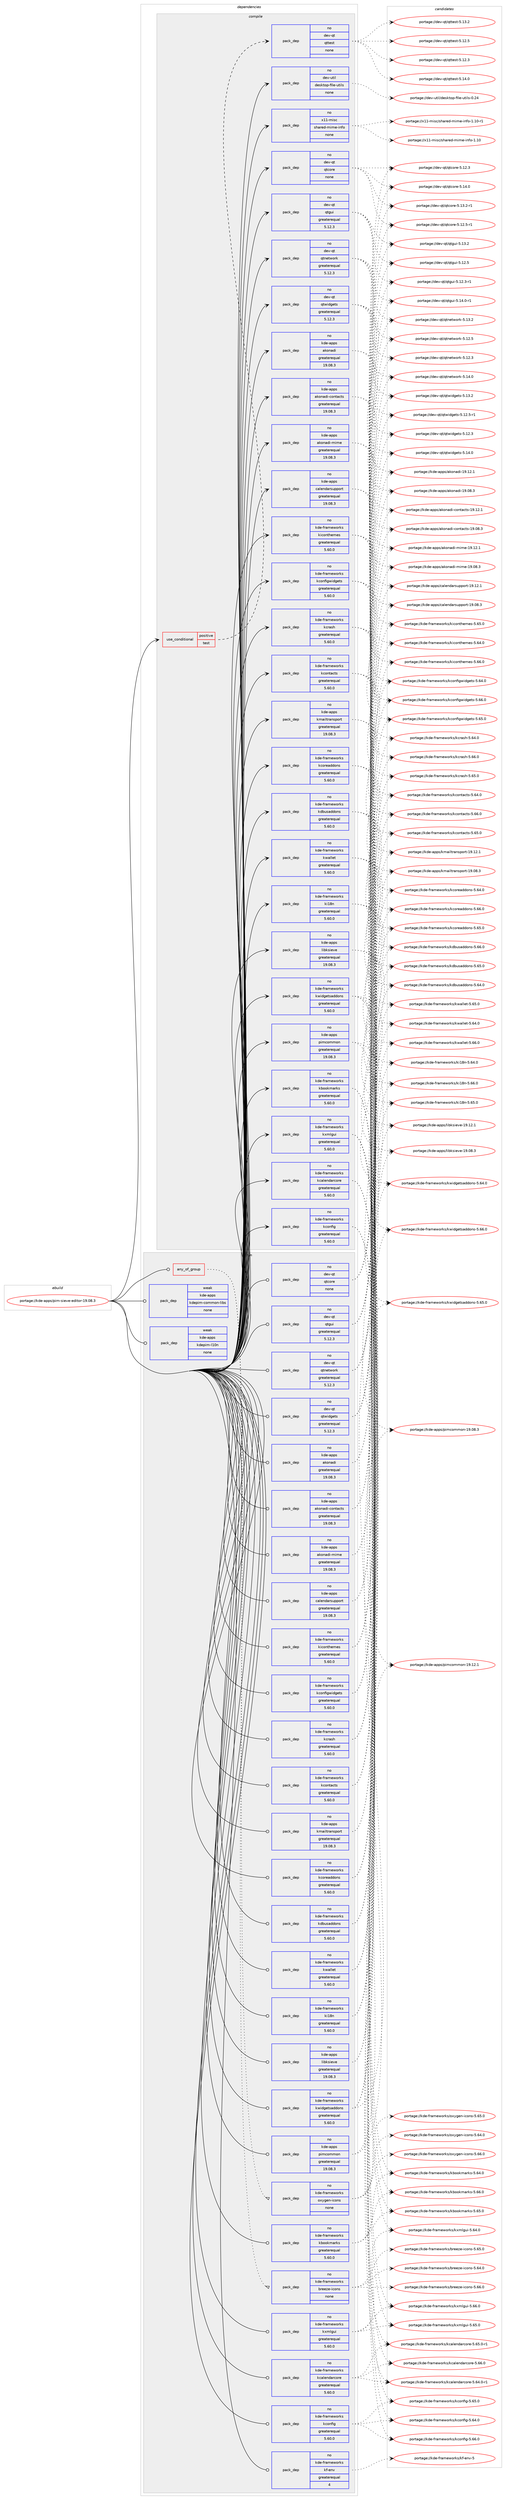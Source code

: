 digraph prolog {

# *************
# Graph options
# *************

newrank=true;
concentrate=true;
compound=true;
graph [rankdir=LR,fontname=Helvetica,fontsize=10,ranksep=1.5];#, ranksep=2.5, nodesep=0.2];
edge  [arrowhead=vee];
node  [fontname=Helvetica,fontsize=10];

# **********
# The ebuild
# **********

subgraph cluster_leftcol {
color=gray;
label=<<i>ebuild</i>>;
id [label="portage://kde-apps/pim-sieve-editor-19.08.3", color=red, width=4, href="../kde-apps/pim-sieve-editor-19.08.3.svg"];
}

# ****************
# The dependencies
# ****************

subgraph cluster_midcol {
color=gray;
label=<<i>dependencies</i>>;
subgraph cluster_compile {
fillcolor="#eeeeee";
style=filled;
label=<<i>compile</i>>;
subgraph cond56157 {
dependency252144 [label=<<TABLE BORDER="0" CELLBORDER="1" CELLSPACING="0" CELLPADDING="4"><TR><TD ROWSPAN="3" CELLPADDING="10">use_conditional</TD></TR><TR><TD>positive</TD></TR><TR><TD>test</TD></TR></TABLE>>, shape=none, color=red];
subgraph pack192144 {
dependency252145 [label=<<TABLE BORDER="0" CELLBORDER="1" CELLSPACING="0" CELLPADDING="4" WIDTH="220"><TR><TD ROWSPAN="6" CELLPADDING="30">pack_dep</TD></TR><TR><TD WIDTH="110">no</TD></TR><TR><TD>dev-qt</TD></TR><TR><TD>qttest</TD></TR><TR><TD>none</TD></TR><TR><TD></TD></TR></TABLE>>, shape=none, color=blue];
}
dependency252144:e -> dependency252145:w [weight=20,style="dashed",arrowhead="vee"];
}
id:e -> dependency252144:w [weight=20,style="solid",arrowhead="vee"];
subgraph pack192145 {
dependency252146 [label=<<TABLE BORDER="0" CELLBORDER="1" CELLSPACING="0" CELLPADDING="4" WIDTH="220"><TR><TD ROWSPAN="6" CELLPADDING="30">pack_dep</TD></TR><TR><TD WIDTH="110">no</TD></TR><TR><TD>dev-qt</TD></TR><TR><TD>qtcore</TD></TR><TR><TD>none</TD></TR><TR><TD></TD></TR></TABLE>>, shape=none, color=blue];
}
id:e -> dependency252146:w [weight=20,style="solid",arrowhead="vee"];
subgraph pack192146 {
dependency252147 [label=<<TABLE BORDER="0" CELLBORDER="1" CELLSPACING="0" CELLPADDING="4" WIDTH="220"><TR><TD ROWSPAN="6" CELLPADDING="30">pack_dep</TD></TR><TR><TD WIDTH="110">no</TD></TR><TR><TD>dev-qt</TD></TR><TR><TD>qtgui</TD></TR><TR><TD>greaterequal</TD></TR><TR><TD>5.12.3</TD></TR></TABLE>>, shape=none, color=blue];
}
id:e -> dependency252147:w [weight=20,style="solid",arrowhead="vee"];
subgraph pack192147 {
dependency252148 [label=<<TABLE BORDER="0" CELLBORDER="1" CELLSPACING="0" CELLPADDING="4" WIDTH="220"><TR><TD ROWSPAN="6" CELLPADDING="30">pack_dep</TD></TR><TR><TD WIDTH="110">no</TD></TR><TR><TD>dev-qt</TD></TR><TR><TD>qtnetwork</TD></TR><TR><TD>greaterequal</TD></TR><TR><TD>5.12.3</TD></TR></TABLE>>, shape=none, color=blue];
}
id:e -> dependency252148:w [weight=20,style="solid",arrowhead="vee"];
subgraph pack192148 {
dependency252149 [label=<<TABLE BORDER="0" CELLBORDER="1" CELLSPACING="0" CELLPADDING="4" WIDTH="220"><TR><TD ROWSPAN="6" CELLPADDING="30">pack_dep</TD></TR><TR><TD WIDTH="110">no</TD></TR><TR><TD>dev-qt</TD></TR><TR><TD>qtwidgets</TD></TR><TR><TD>greaterequal</TD></TR><TR><TD>5.12.3</TD></TR></TABLE>>, shape=none, color=blue];
}
id:e -> dependency252149:w [weight=20,style="solid",arrowhead="vee"];
subgraph pack192149 {
dependency252150 [label=<<TABLE BORDER="0" CELLBORDER="1" CELLSPACING="0" CELLPADDING="4" WIDTH="220"><TR><TD ROWSPAN="6" CELLPADDING="30">pack_dep</TD></TR><TR><TD WIDTH="110">no</TD></TR><TR><TD>dev-util</TD></TR><TR><TD>desktop-file-utils</TD></TR><TR><TD>none</TD></TR><TR><TD></TD></TR></TABLE>>, shape=none, color=blue];
}
id:e -> dependency252150:w [weight=20,style="solid",arrowhead="vee"];
subgraph pack192150 {
dependency252151 [label=<<TABLE BORDER="0" CELLBORDER="1" CELLSPACING="0" CELLPADDING="4" WIDTH="220"><TR><TD ROWSPAN="6" CELLPADDING="30">pack_dep</TD></TR><TR><TD WIDTH="110">no</TD></TR><TR><TD>kde-apps</TD></TR><TR><TD>akonadi</TD></TR><TR><TD>greaterequal</TD></TR><TR><TD>19.08.3</TD></TR></TABLE>>, shape=none, color=blue];
}
id:e -> dependency252151:w [weight=20,style="solid",arrowhead="vee"];
subgraph pack192151 {
dependency252152 [label=<<TABLE BORDER="0" CELLBORDER="1" CELLSPACING="0" CELLPADDING="4" WIDTH="220"><TR><TD ROWSPAN="6" CELLPADDING="30">pack_dep</TD></TR><TR><TD WIDTH="110">no</TD></TR><TR><TD>kde-apps</TD></TR><TR><TD>akonadi-contacts</TD></TR><TR><TD>greaterequal</TD></TR><TR><TD>19.08.3</TD></TR></TABLE>>, shape=none, color=blue];
}
id:e -> dependency252152:w [weight=20,style="solid",arrowhead="vee"];
subgraph pack192152 {
dependency252153 [label=<<TABLE BORDER="0" CELLBORDER="1" CELLSPACING="0" CELLPADDING="4" WIDTH="220"><TR><TD ROWSPAN="6" CELLPADDING="30">pack_dep</TD></TR><TR><TD WIDTH="110">no</TD></TR><TR><TD>kde-apps</TD></TR><TR><TD>akonadi-mime</TD></TR><TR><TD>greaterequal</TD></TR><TR><TD>19.08.3</TD></TR></TABLE>>, shape=none, color=blue];
}
id:e -> dependency252153:w [weight=20,style="solid",arrowhead="vee"];
subgraph pack192153 {
dependency252154 [label=<<TABLE BORDER="0" CELLBORDER="1" CELLSPACING="0" CELLPADDING="4" WIDTH="220"><TR><TD ROWSPAN="6" CELLPADDING="30">pack_dep</TD></TR><TR><TD WIDTH="110">no</TD></TR><TR><TD>kde-apps</TD></TR><TR><TD>calendarsupport</TD></TR><TR><TD>greaterequal</TD></TR><TR><TD>19.08.3</TD></TR></TABLE>>, shape=none, color=blue];
}
id:e -> dependency252154:w [weight=20,style="solid",arrowhead="vee"];
subgraph pack192154 {
dependency252155 [label=<<TABLE BORDER="0" CELLBORDER="1" CELLSPACING="0" CELLPADDING="4" WIDTH="220"><TR><TD ROWSPAN="6" CELLPADDING="30">pack_dep</TD></TR><TR><TD WIDTH="110">no</TD></TR><TR><TD>kde-apps</TD></TR><TR><TD>kmailtransport</TD></TR><TR><TD>greaterequal</TD></TR><TR><TD>19.08.3</TD></TR></TABLE>>, shape=none, color=blue];
}
id:e -> dependency252155:w [weight=20,style="solid",arrowhead="vee"];
subgraph pack192155 {
dependency252156 [label=<<TABLE BORDER="0" CELLBORDER="1" CELLSPACING="0" CELLPADDING="4" WIDTH="220"><TR><TD ROWSPAN="6" CELLPADDING="30">pack_dep</TD></TR><TR><TD WIDTH="110">no</TD></TR><TR><TD>kde-apps</TD></TR><TR><TD>libksieve</TD></TR><TR><TD>greaterequal</TD></TR><TR><TD>19.08.3</TD></TR></TABLE>>, shape=none, color=blue];
}
id:e -> dependency252156:w [weight=20,style="solid",arrowhead="vee"];
subgraph pack192156 {
dependency252157 [label=<<TABLE BORDER="0" CELLBORDER="1" CELLSPACING="0" CELLPADDING="4" WIDTH="220"><TR><TD ROWSPAN="6" CELLPADDING="30">pack_dep</TD></TR><TR><TD WIDTH="110">no</TD></TR><TR><TD>kde-apps</TD></TR><TR><TD>pimcommon</TD></TR><TR><TD>greaterequal</TD></TR><TR><TD>19.08.3</TD></TR></TABLE>>, shape=none, color=blue];
}
id:e -> dependency252157:w [weight=20,style="solid",arrowhead="vee"];
subgraph pack192157 {
dependency252158 [label=<<TABLE BORDER="0" CELLBORDER="1" CELLSPACING="0" CELLPADDING="4" WIDTH="220"><TR><TD ROWSPAN="6" CELLPADDING="30">pack_dep</TD></TR><TR><TD WIDTH="110">no</TD></TR><TR><TD>kde-frameworks</TD></TR><TR><TD>kbookmarks</TD></TR><TR><TD>greaterequal</TD></TR><TR><TD>5.60.0</TD></TR></TABLE>>, shape=none, color=blue];
}
id:e -> dependency252158:w [weight=20,style="solid",arrowhead="vee"];
subgraph pack192158 {
dependency252159 [label=<<TABLE BORDER="0" CELLBORDER="1" CELLSPACING="0" CELLPADDING="4" WIDTH="220"><TR><TD ROWSPAN="6" CELLPADDING="30">pack_dep</TD></TR><TR><TD WIDTH="110">no</TD></TR><TR><TD>kde-frameworks</TD></TR><TR><TD>kcalendarcore</TD></TR><TR><TD>greaterequal</TD></TR><TR><TD>5.60.0</TD></TR></TABLE>>, shape=none, color=blue];
}
id:e -> dependency252159:w [weight=20,style="solid",arrowhead="vee"];
subgraph pack192159 {
dependency252160 [label=<<TABLE BORDER="0" CELLBORDER="1" CELLSPACING="0" CELLPADDING="4" WIDTH="220"><TR><TD ROWSPAN="6" CELLPADDING="30">pack_dep</TD></TR><TR><TD WIDTH="110">no</TD></TR><TR><TD>kde-frameworks</TD></TR><TR><TD>kconfig</TD></TR><TR><TD>greaterequal</TD></TR><TR><TD>5.60.0</TD></TR></TABLE>>, shape=none, color=blue];
}
id:e -> dependency252160:w [weight=20,style="solid",arrowhead="vee"];
subgraph pack192160 {
dependency252161 [label=<<TABLE BORDER="0" CELLBORDER="1" CELLSPACING="0" CELLPADDING="4" WIDTH="220"><TR><TD ROWSPAN="6" CELLPADDING="30">pack_dep</TD></TR><TR><TD WIDTH="110">no</TD></TR><TR><TD>kde-frameworks</TD></TR><TR><TD>kconfigwidgets</TD></TR><TR><TD>greaterequal</TD></TR><TR><TD>5.60.0</TD></TR></TABLE>>, shape=none, color=blue];
}
id:e -> dependency252161:w [weight=20,style="solid",arrowhead="vee"];
subgraph pack192161 {
dependency252162 [label=<<TABLE BORDER="0" CELLBORDER="1" CELLSPACING="0" CELLPADDING="4" WIDTH="220"><TR><TD ROWSPAN="6" CELLPADDING="30">pack_dep</TD></TR><TR><TD WIDTH="110">no</TD></TR><TR><TD>kde-frameworks</TD></TR><TR><TD>kcontacts</TD></TR><TR><TD>greaterequal</TD></TR><TR><TD>5.60.0</TD></TR></TABLE>>, shape=none, color=blue];
}
id:e -> dependency252162:w [weight=20,style="solid",arrowhead="vee"];
subgraph pack192162 {
dependency252163 [label=<<TABLE BORDER="0" CELLBORDER="1" CELLSPACING="0" CELLPADDING="4" WIDTH="220"><TR><TD ROWSPAN="6" CELLPADDING="30">pack_dep</TD></TR><TR><TD WIDTH="110">no</TD></TR><TR><TD>kde-frameworks</TD></TR><TR><TD>kcoreaddons</TD></TR><TR><TD>greaterequal</TD></TR><TR><TD>5.60.0</TD></TR></TABLE>>, shape=none, color=blue];
}
id:e -> dependency252163:w [weight=20,style="solid",arrowhead="vee"];
subgraph pack192163 {
dependency252164 [label=<<TABLE BORDER="0" CELLBORDER="1" CELLSPACING="0" CELLPADDING="4" WIDTH="220"><TR><TD ROWSPAN="6" CELLPADDING="30">pack_dep</TD></TR><TR><TD WIDTH="110">no</TD></TR><TR><TD>kde-frameworks</TD></TR><TR><TD>kcrash</TD></TR><TR><TD>greaterequal</TD></TR><TR><TD>5.60.0</TD></TR></TABLE>>, shape=none, color=blue];
}
id:e -> dependency252164:w [weight=20,style="solid",arrowhead="vee"];
subgraph pack192164 {
dependency252165 [label=<<TABLE BORDER="0" CELLBORDER="1" CELLSPACING="0" CELLPADDING="4" WIDTH="220"><TR><TD ROWSPAN="6" CELLPADDING="30">pack_dep</TD></TR><TR><TD WIDTH="110">no</TD></TR><TR><TD>kde-frameworks</TD></TR><TR><TD>kdbusaddons</TD></TR><TR><TD>greaterequal</TD></TR><TR><TD>5.60.0</TD></TR></TABLE>>, shape=none, color=blue];
}
id:e -> dependency252165:w [weight=20,style="solid",arrowhead="vee"];
subgraph pack192165 {
dependency252166 [label=<<TABLE BORDER="0" CELLBORDER="1" CELLSPACING="0" CELLPADDING="4" WIDTH="220"><TR><TD ROWSPAN="6" CELLPADDING="30">pack_dep</TD></TR><TR><TD WIDTH="110">no</TD></TR><TR><TD>kde-frameworks</TD></TR><TR><TD>ki18n</TD></TR><TR><TD>greaterequal</TD></TR><TR><TD>5.60.0</TD></TR></TABLE>>, shape=none, color=blue];
}
id:e -> dependency252166:w [weight=20,style="solid",arrowhead="vee"];
subgraph pack192166 {
dependency252167 [label=<<TABLE BORDER="0" CELLBORDER="1" CELLSPACING="0" CELLPADDING="4" WIDTH="220"><TR><TD ROWSPAN="6" CELLPADDING="30">pack_dep</TD></TR><TR><TD WIDTH="110">no</TD></TR><TR><TD>kde-frameworks</TD></TR><TR><TD>kiconthemes</TD></TR><TR><TD>greaterequal</TD></TR><TR><TD>5.60.0</TD></TR></TABLE>>, shape=none, color=blue];
}
id:e -> dependency252167:w [weight=20,style="solid",arrowhead="vee"];
subgraph pack192167 {
dependency252168 [label=<<TABLE BORDER="0" CELLBORDER="1" CELLSPACING="0" CELLPADDING="4" WIDTH="220"><TR><TD ROWSPAN="6" CELLPADDING="30">pack_dep</TD></TR><TR><TD WIDTH="110">no</TD></TR><TR><TD>kde-frameworks</TD></TR><TR><TD>kwallet</TD></TR><TR><TD>greaterequal</TD></TR><TR><TD>5.60.0</TD></TR></TABLE>>, shape=none, color=blue];
}
id:e -> dependency252168:w [weight=20,style="solid",arrowhead="vee"];
subgraph pack192168 {
dependency252169 [label=<<TABLE BORDER="0" CELLBORDER="1" CELLSPACING="0" CELLPADDING="4" WIDTH="220"><TR><TD ROWSPAN="6" CELLPADDING="30">pack_dep</TD></TR><TR><TD WIDTH="110">no</TD></TR><TR><TD>kde-frameworks</TD></TR><TR><TD>kwidgetsaddons</TD></TR><TR><TD>greaterequal</TD></TR><TR><TD>5.60.0</TD></TR></TABLE>>, shape=none, color=blue];
}
id:e -> dependency252169:w [weight=20,style="solid",arrowhead="vee"];
subgraph pack192169 {
dependency252170 [label=<<TABLE BORDER="0" CELLBORDER="1" CELLSPACING="0" CELLPADDING="4" WIDTH="220"><TR><TD ROWSPAN="6" CELLPADDING="30">pack_dep</TD></TR><TR><TD WIDTH="110">no</TD></TR><TR><TD>kde-frameworks</TD></TR><TR><TD>kxmlgui</TD></TR><TR><TD>greaterequal</TD></TR><TR><TD>5.60.0</TD></TR></TABLE>>, shape=none, color=blue];
}
id:e -> dependency252170:w [weight=20,style="solid",arrowhead="vee"];
subgraph pack192170 {
dependency252171 [label=<<TABLE BORDER="0" CELLBORDER="1" CELLSPACING="0" CELLPADDING="4" WIDTH="220"><TR><TD ROWSPAN="6" CELLPADDING="30">pack_dep</TD></TR><TR><TD WIDTH="110">no</TD></TR><TR><TD>x11-misc</TD></TR><TR><TD>shared-mime-info</TD></TR><TR><TD>none</TD></TR><TR><TD></TD></TR></TABLE>>, shape=none, color=blue];
}
id:e -> dependency252171:w [weight=20,style="solid",arrowhead="vee"];
}
subgraph cluster_compileandrun {
fillcolor="#eeeeee";
style=filled;
label=<<i>compile and run</i>>;
}
subgraph cluster_run {
fillcolor="#eeeeee";
style=filled;
label=<<i>run</i>>;
subgraph any3658 {
dependency252172 [label=<<TABLE BORDER="0" CELLBORDER="1" CELLSPACING="0" CELLPADDING="4"><TR><TD CELLPADDING="10">any_of_group</TD></TR></TABLE>>, shape=none, color=red];subgraph pack192171 {
dependency252173 [label=<<TABLE BORDER="0" CELLBORDER="1" CELLSPACING="0" CELLPADDING="4" WIDTH="220"><TR><TD ROWSPAN="6" CELLPADDING="30">pack_dep</TD></TR><TR><TD WIDTH="110">no</TD></TR><TR><TD>kde-frameworks</TD></TR><TR><TD>breeze-icons</TD></TR><TR><TD>none</TD></TR><TR><TD></TD></TR></TABLE>>, shape=none, color=blue];
}
dependency252172:e -> dependency252173:w [weight=20,style="dotted",arrowhead="oinv"];
subgraph pack192172 {
dependency252174 [label=<<TABLE BORDER="0" CELLBORDER="1" CELLSPACING="0" CELLPADDING="4" WIDTH="220"><TR><TD ROWSPAN="6" CELLPADDING="30">pack_dep</TD></TR><TR><TD WIDTH="110">no</TD></TR><TR><TD>kde-frameworks</TD></TR><TR><TD>oxygen-icons</TD></TR><TR><TD>none</TD></TR><TR><TD></TD></TR></TABLE>>, shape=none, color=blue];
}
dependency252172:e -> dependency252174:w [weight=20,style="dotted",arrowhead="oinv"];
}
id:e -> dependency252172:w [weight=20,style="solid",arrowhead="odot"];
subgraph pack192173 {
dependency252175 [label=<<TABLE BORDER="0" CELLBORDER="1" CELLSPACING="0" CELLPADDING="4" WIDTH="220"><TR><TD ROWSPAN="6" CELLPADDING="30">pack_dep</TD></TR><TR><TD WIDTH="110">no</TD></TR><TR><TD>dev-qt</TD></TR><TR><TD>qtcore</TD></TR><TR><TD>none</TD></TR><TR><TD></TD></TR></TABLE>>, shape=none, color=blue];
}
id:e -> dependency252175:w [weight=20,style="solid",arrowhead="odot"];
subgraph pack192174 {
dependency252176 [label=<<TABLE BORDER="0" CELLBORDER="1" CELLSPACING="0" CELLPADDING="4" WIDTH="220"><TR><TD ROWSPAN="6" CELLPADDING="30">pack_dep</TD></TR><TR><TD WIDTH="110">no</TD></TR><TR><TD>dev-qt</TD></TR><TR><TD>qtgui</TD></TR><TR><TD>greaterequal</TD></TR><TR><TD>5.12.3</TD></TR></TABLE>>, shape=none, color=blue];
}
id:e -> dependency252176:w [weight=20,style="solid",arrowhead="odot"];
subgraph pack192175 {
dependency252177 [label=<<TABLE BORDER="0" CELLBORDER="1" CELLSPACING="0" CELLPADDING="4" WIDTH="220"><TR><TD ROWSPAN="6" CELLPADDING="30">pack_dep</TD></TR><TR><TD WIDTH="110">no</TD></TR><TR><TD>dev-qt</TD></TR><TR><TD>qtnetwork</TD></TR><TR><TD>greaterequal</TD></TR><TR><TD>5.12.3</TD></TR></TABLE>>, shape=none, color=blue];
}
id:e -> dependency252177:w [weight=20,style="solid",arrowhead="odot"];
subgraph pack192176 {
dependency252178 [label=<<TABLE BORDER="0" CELLBORDER="1" CELLSPACING="0" CELLPADDING="4" WIDTH="220"><TR><TD ROWSPAN="6" CELLPADDING="30">pack_dep</TD></TR><TR><TD WIDTH="110">no</TD></TR><TR><TD>dev-qt</TD></TR><TR><TD>qtwidgets</TD></TR><TR><TD>greaterequal</TD></TR><TR><TD>5.12.3</TD></TR></TABLE>>, shape=none, color=blue];
}
id:e -> dependency252178:w [weight=20,style="solid",arrowhead="odot"];
subgraph pack192177 {
dependency252179 [label=<<TABLE BORDER="0" CELLBORDER="1" CELLSPACING="0" CELLPADDING="4" WIDTH="220"><TR><TD ROWSPAN="6" CELLPADDING="30">pack_dep</TD></TR><TR><TD WIDTH="110">no</TD></TR><TR><TD>kde-apps</TD></TR><TR><TD>akonadi</TD></TR><TR><TD>greaterequal</TD></TR><TR><TD>19.08.3</TD></TR></TABLE>>, shape=none, color=blue];
}
id:e -> dependency252179:w [weight=20,style="solid",arrowhead="odot"];
subgraph pack192178 {
dependency252180 [label=<<TABLE BORDER="0" CELLBORDER="1" CELLSPACING="0" CELLPADDING="4" WIDTH="220"><TR><TD ROWSPAN="6" CELLPADDING="30">pack_dep</TD></TR><TR><TD WIDTH="110">no</TD></TR><TR><TD>kde-apps</TD></TR><TR><TD>akonadi-contacts</TD></TR><TR><TD>greaterequal</TD></TR><TR><TD>19.08.3</TD></TR></TABLE>>, shape=none, color=blue];
}
id:e -> dependency252180:w [weight=20,style="solid",arrowhead="odot"];
subgraph pack192179 {
dependency252181 [label=<<TABLE BORDER="0" CELLBORDER="1" CELLSPACING="0" CELLPADDING="4" WIDTH="220"><TR><TD ROWSPAN="6" CELLPADDING="30">pack_dep</TD></TR><TR><TD WIDTH="110">no</TD></TR><TR><TD>kde-apps</TD></TR><TR><TD>akonadi-mime</TD></TR><TR><TD>greaterequal</TD></TR><TR><TD>19.08.3</TD></TR></TABLE>>, shape=none, color=blue];
}
id:e -> dependency252181:w [weight=20,style="solid",arrowhead="odot"];
subgraph pack192180 {
dependency252182 [label=<<TABLE BORDER="0" CELLBORDER="1" CELLSPACING="0" CELLPADDING="4" WIDTH="220"><TR><TD ROWSPAN="6" CELLPADDING="30">pack_dep</TD></TR><TR><TD WIDTH="110">no</TD></TR><TR><TD>kde-apps</TD></TR><TR><TD>calendarsupport</TD></TR><TR><TD>greaterequal</TD></TR><TR><TD>19.08.3</TD></TR></TABLE>>, shape=none, color=blue];
}
id:e -> dependency252182:w [weight=20,style="solid",arrowhead="odot"];
subgraph pack192181 {
dependency252183 [label=<<TABLE BORDER="0" CELLBORDER="1" CELLSPACING="0" CELLPADDING="4" WIDTH="220"><TR><TD ROWSPAN="6" CELLPADDING="30">pack_dep</TD></TR><TR><TD WIDTH="110">no</TD></TR><TR><TD>kde-apps</TD></TR><TR><TD>kmailtransport</TD></TR><TR><TD>greaterequal</TD></TR><TR><TD>19.08.3</TD></TR></TABLE>>, shape=none, color=blue];
}
id:e -> dependency252183:w [weight=20,style="solid",arrowhead="odot"];
subgraph pack192182 {
dependency252184 [label=<<TABLE BORDER="0" CELLBORDER="1" CELLSPACING="0" CELLPADDING="4" WIDTH="220"><TR><TD ROWSPAN="6" CELLPADDING="30">pack_dep</TD></TR><TR><TD WIDTH="110">no</TD></TR><TR><TD>kde-apps</TD></TR><TR><TD>libksieve</TD></TR><TR><TD>greaterequal</TD></TR><TR><TD>19.08.3</TD></TR></TABLE>>, shape=none, color=blue];
}
id:e -> dependency252184:w [weight=20,style="solid",arrowhead="odot"];
subgraph pack192183 {
dependency252185 [label=<<TABLE BORDER="0" CELLBORDER="1" CELLSPACING="0" CELLPADDING="4" WIDTH="220"><TR><TD ROWSPAN="6" CELLPADDING="30">pack_dep</TD></TR><TR><TD WIDTH="110">no</TD></TR><TR><TD>kde-apps</TD></TR><TR><TD>pimcommon</TD></TR><TR><TD>greaterequal</TD></TR><TR><TD>19.08.3</TD></TR></TABLE>>, shape=none, color=blue];
}
id:e -> dependency252185:w [weight=20,style="solid",arrowhead="odot"];
subgraph pack192184 {
dependency252186 [label=<<TABLE BORDER="0" CELLBORDER="1" CELLSPACING="0" CELLPADDING="4" WIDTH="220"><TR><TD ROWSPAN="6" CELLPADDING="30">pack_dep</TD></TR><TR><TD WIDTH="110">no</TD></TR><TR><TD>kde-frameworks</TD></TR><TR><TD>kbookmarks</TD></TR><TR><TD>greaterequal</TD></TR><TR><TD>5.60.0</TD></TR></TABLE>>, shape=none, color=blue];
}
id:e -> dependency252186:w [weight=20,style="solid",arrowhead="odot"];
subgraph pack192185 {
dependency252187 [label=<<TABLE BORDER="0" CELLBORDER="1" CELLSPACING="0" CELLPADDING="4" WIDTH="220"><TR><TD ROWSPAN="6" CELLPADDING="30">pack_dep</TD></TR><TR><TD WIDTH="110">no</TD></TR><TR><TD>kde-frameworks</TD></TR><TR><TD>kcalendarcore</TD></TR><TR><TD>greaterequal</TD></TR><TR><TD>5.60.0</TD></TR></TABLE>>, shape=none, color=blue];
}
id:e -> dependency252187:w [weight=20,style="solid",arrowhead="odot"];
subgraph pack192186 {
dependency252188 [label=<<TABLE BORDER="0" CELLBORDER="1" CELLSPACING="0" CELLPADDING="4" WIDTH="220"><TR><TD ROWSPAN="6" CELLPADDING="30">pack_dep</TD></TR><TR><TD WIDTH="110">no</TD></TR><TR><TD>kde-frameworks</TD></TR><TR><TD>kconfig</TD></TR><TR><TD>greaterequal</TD></TR><TR><TD>5.60.0</TD></TR></TABLE>>, shape=none, color=blue];
}
id:e -> dependency252188:w [weight=20,style="solid",arrowhead="odot"];
subgraph pack192187 {
dependency252189 [label=<<TABLE BORDER="0" CELLBORDER="1" CELLSPACING="0" CELLPADDING="4" WIDTH="220"><TR><TD ROWSPAN="6" CELLPADDING="30">pack_dep</TD></TR><TR><TD WIDTH="110">no</TD></TR><TR><TD>kde-frameworks</TD></TR><TR><TD>kconfigwidgets</TD></TR><TR><TD>greaterequal</TD></TR><TR><TD>5.60.0</TD></TR></TABLE>>, shape=none, color=blue];
}
id:e -> dependency252189:w [weight=20,style="solid",arrowhead="odot"];
subgraph pack192188 {
dependency252190 [label=<<TABLE BORDER="0" CELLBORDER="1" CELLSPACING="0" CELLPADDING="4" WIDTH="220"><TR><TD ROWSPAN="6" CELLPADDING="30">pack_dep</TD></TR><TR><TD WIDTH="110">no</TD></TR><TR><TD>kde-frameworks</TD></TR><TR><TD>kcontacts</TD></TR><TR><TD>greaterequal</TD></TR><TR><TD>5.60.0</TD></TR></TABLE>>, shape=none, color=blue];
}
id:e -> dependency252190:w [weight=20,style="solid",arrowhead="odot"];
subgraph pack192189 {
dependency252191 [label=<<TABLE BORDER="0" CELLBORDER="1" CELLSPACING="0" CELLPADDING="4" WIDTH="220"><TR><TD ROWSPAN="6" CELLPADDING="30">pack_dep</TD></TR><TR><TD WIDTH="110">no</TD></TR><TR><TD>kde-frameworks</TD></TR><TR><TD>kcoreaddons</TD></TR><TR><TD>greaterequal</TD></TR><TR><TD>5.60.0</TD></TR></TABLE>>, shape=none, color=blue];
}
id:e -> dependency252191:w [weight=20,style="solid",arrowhead="odot"];
subgraph pack192190 {
dependency252192 [label=<<TABLE BORDER="0" CELLBORDER="1" CELLSPACING="0" CELLPADDING="4" WIDTH="220"><TR><TD ROWSPAN="6" CELLPADDING="30">pack_dep</TD></TR><TR><TD WIDTH="110">no</TD></TR><TR><TD>kde-frameworks</TD></TR><TR><TD>kcrash</TD></TR><TR><TD>greaterequal</TD></TR><TR><TD>5.60.0</TD></TR></TABLE>>, shape=none, color=blue];
}
id:e -> dependency252192:w [weight=20,style="solid",arrowhead="odot"];
subgraph pack192191 {
dependency252193 [label=<<TABLE BORDER="0" CELLBORDER="1" CELLSPACING="0" CELLPADDING="4" WIDTH="220"><TR><TD ROWSPAN="6" CELLPADDING="30">pack_dep</TD></TR><TR><TD WIDTH="110">no</TD></TR><TR><TD>kde-frameworks</TD></TR><TR><TD>kdbusaddons</TD></TR><TR><TD>greaterequal</TD></TR><TR><TD>5.60.0</TD></TR></TABLE>>, shape=none, color=blue];
}
id:e -> dependency252193:w [weight=20,style="solid",arrowhead="odot"];
subgraph pack192192 {
dependency252194 [label=<<TABLE BORDER="0" CELLBORDER="1" CELLSPACING="0" CELLPADDING="4" WIDTH="220"><TR><TD ROWSPAN="6" CELLPADDING="30">pack_dep</TD></TR><TR><TD WIDTH="110">no</TD></TR><TR><TD>kde-frameworks</TD></TR><TR><TD>kf-env</TD></TR><TR><TD>greaterequal</TD></TR><TR><TD>4</TD></TR></TABLE>>, shape=none, color=blue];
}
id:e -> dependency252194:w [weight=20,style="solid",arrowhead="odot"];
subgraph pack192193 {
dependency252195 [label=<<TABLE BORDER="0" CELLBORDER="1" CELLSPACING="0" CELLPADDING="4" WIDTH="220"><TR><TD ROWSPAN="6" CELLPADDING="30">pack_dep</TD></TR><TR><TD WIDTH="110">no</TD></TR><TR><TD>kde-frameworks</TD></TR><TR><TD>ki18n</TD></TR><TR><TD>greaterequal</TD></TR><TR><TD>5.60.0</TD></TR></TABLE>>, shape=none, color=blue];
}
id:e -> dependency252195:w [weight=20,style="solid",arrowhead="odot"];
subgraph pack192194 {
dependency252196 [label=<<TABLE BORDER="0" CELLBORDER="1" CELLSPACING="0" CELLPADDING="4" WIDTH="220"><TR><TD ROWSPAN="6" CELLPADDING="30">pack_dep</TD></TR><TR><TD WIDTH="110">no</TD></TR><TR><TD>kde-frameworks</TD></TR><TR><TD>kiconthemes</TD></TR><TR><TD>greaterequal</TD></TR><TR><TD>5.60.0</TD></TR></TABLE>>, shape=none, color=blue];
}
id:e -> dependency252196:w [weight=20,style="solid",arrowhead="odot"];
subgraph pack192195 {
dependency252197 [label=<<TABLE BORDER="0" CELLBORDER="1" CELLSPACING="0" CELLPADDING="4" WIDTH="220"><TR><TD ROWSPAN="6" CELLPADDING="30">pack_dep</TD></TR><TR><TD WIDTH="110">no</TD></TR><TR><TD>kde-frameworks</TD></TR><TR><TD>kwallet</TD></TR><TR><TD>greaterequal</TD></TR><TR><TD>5.60.0</TD></TR></TABLE>>, shape=none, color=blue];
}
id:e -> dependency252197:w [weight=20,style="solid",arrowhead="odot"];
subgraph pack192196 {
dependency252198 [label=<<TABLE BORDER="0" CELLBORDER="1" CELLSPACING="0" CELLPADDING="4" WIDTH="220"><TR><TD ROWSPAN="6" CELLPADDING="30">pack_dep</TD></TR><TR><TD WIDTH="110">no</TD></TR><TR><TD>kde-frameworks</TD></TR><TR><TD>kwidgetsaddons</TD></TR><TR><TD>greaterequal</TD></TR><TR><TD>5.60.0</TD></TR></TABLE>>, shape=none, color=blue];
}
id:e -> dependency252198:w [weight=20,style="solid",arrowhead="odot"];
subgraph pack192197 {
dependency252199 [label=<<TABLE BORDER="0" CELLBORDER="1" CELLSPACING="0" CELLPADDING="4" WIDTH="220"><TR><TD ROWSPAN="6" CELLPADDING="30">pack_dep</TD></TR><TR><TD WIDTH="110">no</TD></TR><TR><TD>kde-frameworks</TD></TR><TR><TD>kxmlgui</TD></TR><TR><TD>greaterequal</TD></TR><TR><TD>5.60.0</TD></TR></TABLE>>, shape=none, color=blue];
}
id:e -> dependency252199:w [weight=20,style="solid",arrowhead="odot"];
subgraph pack192198 {
dependency252200 [label=<<TABLE BORDER="0" CELLBORDER="1" CELLSPACING="0" CELLPADDING="4" WIDTH="220"><TR><TD ROWSPAN="6" CELLPADDING="30">pack_dep</TD></TR><TR><TD WIDTH="110">weak</TD></TR><TR><TD>kde-apps</TD></TR><TR><TD>kdepim-common-libs</TD></TR><TR><TD>none</TD></TR><TR><TD></TD></TR></TABLE>>, shape=none, color=blue];
}
id:e -> dependency252200:w [weight=20,style="solid",arrowhead="odot"];
subgraph pack192199 {
dependency252201 [label=<<TABLE BORDER="0" CELLBORDER="1" CELLSPACING="0" CELLPADDING="4" WIDTH="220"><TR><TD ROWSPAN="6" CELLPADDING="30">pack_dep</TD></TR><TR><TD WIDTH="110">weak</TD></TR><TR><TD>kde-apps</TD></TR><TR><TD>kdepim-l10n</TD></TR><TR><TD>none</TD></TR><TR><TD></TD></TR></TABLE>>, shape=none, color=blue];
}
id:e -> dependency252201:w [weight=20,style="solid",arrowhead="odot"];
}
}

# **************
# The candidates
# **************

subgraph cluster_choices {
rank=same;
color=gray;
label=<<i>candidates</i>>;

subgraph choice192144 {
color=black;
nodesep=1;
choice100101118451131164711311611610111511645534649524648 [label="portage://dev-qt/qttest-5.14.0", color=red, width=4,href="../dev-qt/qttest-5.14.0.svg"];
choice100101118451131164711311611610111511645534649514650 [label="portage://dev-qt/qttest-5.13.2", color=red, width=4,href="../dev-qt/qttest-5.13.2.svg"];
choice100101118451131164711311611610111511645534649504653 [label="portage://dev-qt/qttest-5.12.5", color=red, width=4,href="../dev-qt/qttest-5.12.5.svg"];
choice100101118451131164711311611610111511645534649504651 [label="portage://dev-qt/qttest-5.12.3", color=red, width=4,href="../dev-qt/qttest-5.12.3.svg"];
dependency252145:e -> choice100101118451131164711311611610111511645534649524648:w [style=dotted,weight="100"];
dependency252145:e -> choice100101118451131164711311611610111511645534649514650:w [style=dotted,weight="100"];
dependency252145:e -> choice100101118451131164711311611610111511645534649504653:w [style=dotted,weight="100"];
dependency252145:e -> choice100101118451131164711311611610111511645534649504651:w [style=dotted,weight="100"];
}
subgraph choice192145 {
color=black;
nodesep=1;
choice10010111845113116471131169911111410145534649524648 [label="portage://dev-qt/qtcore-5.14.0", color=red, width=4,href="../dev-qt/qtcore-5.14.0.svg"];
choice100101118451131164711311699111114101455346495146504511449 [label="portage://dev-qt/qtcore-5.13.2-r1", color=red, width=4,href="../dev-qt/qtcore-5.13.2-r1.svg"];
choice100101118451131164711311699111114101455346495046534511449 [label="portage://dev-qt/qtcore-5.12.5-r1", color=red, width=4,href="../dev-qt/qtcore-5.12.5-r1.svg"];
choice10010111845113116471131169911111410145534649504651 [label="portage://dev-qt/qtcore-5.12.3", color=red, width=4,href="../dev-qt/qtcore-5.12.3.svg"];
dependency252146:e -> choice10010111845113116471131169911111410145534649524648:w [style=dotted,weight="100"];
dependency252146:e -> choice100101118451131164711311699111114101455346495146504511449:w [style=dotted,weight="100"];
dependency252146:e -> choice100101118451131164711311699111114101455346495046534511449:w [style=dotted,weight="100"];
dependency252146:e -> choice10010111845113116471131169911111410145534649504651:w [style=dotted,weight="100"];
}
subgraph choice192146 {
color=black;
nodesep=1;
choice1001011184511311647113116103117105455346495246484511449 [label="portage://dev-qt/qtgui-5.14.0-r1", color=red, width=4,href="../dev-qt/qtgui-5.14.0-r1.svg"];
choice100101118451131164711311610311710545534649514650 [label="portage://dev-qt/qtgui-5.13.2", color=red, width=4,href="../dev-qt/qtgui-5.13.2.svg"];
choice100101118451131164711311610311710545534649504653 [label="portage://dev-qt/qtgui-5.12.5", color=red, width=4,href="../dev-qt/qtgui-5.12.5.svg"];
choice1001011184511311647113116103117105455346495046514511449 [label="portage://dev-qt/qtgui-5.12.3-r1", color=red, width=4,href="../dev-qt/qtgui-5.12.3-r1.svg"];
dependency252147:e -> choice1001011184511311647113116103117105455346495246484511449:w [style=dotted,weight="100"];
dependency252147:e -> choice100101118451131164711311610311710545534649514650:w [style=dotted,weight="100"];
dependency252147:e -> choice100101118451131164711311610311710545534649504653:w [style=dotted,weight="100"];
dependency252147:e -> choice1001011184511311647113116103117105455346495046514511449:w [style=dotted,weight="100"];
}
subgraph choice192147 {
color=black;
nodesep=1;
choice100101118451131164711311611010111611911111410745534649524648 [label="portage://dev-qt/qtnetwork-5.14.0", color=red, width=4,href="../dev-qt/qtnetwork-5.14.0.svg"];
choice100101118451131164711311611010111611911111410745534649514650 [label="portage://dev-qt/qtnetwork-5.13.2", color=red, width=4,href="../dev-qt/qtnetwork-5.13.2.svg"];
choice100101118451131164711311611010111611911111410745534649504653 [label="portage://dev-qt/qtnetwork-5.12.5", color=red, width=4,href="../dev-qt/qtnetwork-5.12.5.svg"];
choice100101118451131164711311611010111611911111410745534649504651 [label="portage://dev-qt/qtnetwork-5.12.3", color=red, width=4,href="../dev-qt/qtnetwork-5.12.3.svg"];
dependency252148:e -> choice100101118451131164711311611010111611911111410745534649524648:w [style=dotted,weight="100"];
dependency252148:e -> choice100101118451131164711311611010111611911111410745534649514650:w [style=dotted,weight="100"];
dependency252148:e -> choice100101118451131164711311611010111611911111410745534649504653:w [style=dotted,weight="100"];
dependency252148:e -> choice100101118451131164711311611010111611911111410745534649504651:w [style=dotted,weight="100"];
}
subgraph choice192148 {
color=black;
nodesep=1;
choice100101118451131164711311611910510010310111611545534649524648 [label="portage://dev-qt/qtwidgets-5.14.0", color=red, width=4,href="../dev-qt/qtwidgets-5.14.0.svg"];
choice100101118451131164711311611910510010310111611545534649514650 [label="portage://dev-qt/qtwidgets-5.13.2", color=red, width=4,href="../dev-qt/qtwidgets-5.13.2.svg"];
choice1001011184511311647113116119105100103101116115455346495046534511449 [label="portage://dev-qt/qtwidgets-5.12.5-r1", color=red, width=4,href="../dev-qt/qtwidgets-5.12.5-r1.svg"];
choice100101118451131164711311611910510010310111611545534649504651 [label="portage://dev-qt/qtwidgets-5.12.3", color=red, width=4,href="../dev-qt/qtwidgets-5.12.3.svg"];
dependency252149:e -> choice100101118451131164711311611910510010310111611545534649524648:w [style=dotted,weight="100"];
dependency252149:e -> choice100101118451131164711311611910510010310111611545534649514650:w [style=dotted,weight="100"];
dependency252149:e -> choice1001011184511311647113116119105100103101116115455346495046534511449:w [style=dotted,weight="100"];
dependency252149:e -> choice100101118451131164711311611910510010310111611545534649504651:w [style=dotted,weight="100"];
}
subgraph choice192149 {
color=black;
nodesep=1;
choice100101118451171161051084710010111510711611111245102105108101451171161051081154548465052 [label="portage://dev-util/desktop-file-utils-0.24", color=red, width=4,href="../dev-util/desktop-file-utils-0.24.svg"];
dependency252150:e -> choice100101118451171161051084710010111510711611111245102105108101451171161051081154548465052:w [style=dotted,weight="100"];
}
subgraph choice192150 {
color=black;
nodesep=1;
choice10710010145971121121154797107111110971001054549574649504649 [label="portage://kde-apps/akonadi-19.12.1", color=red, width=4,href="../kde-apps/akonadi-19.12.1.svg"];
choice10710010145971121121154797107111110971001054549574648564651 [label="portage://kde-apps/akonadi-19.08.3", color=red, width=4,href="../kde-apps/akonadi-19.08.3.svg"];
dependency252151:e -> choice10710010145971121121154797107111110971001054549574649504649:w [style=dotted,weight="100"];
dependency252151:e -> choice10710010145971121121154797107111110971001054549574648564651:w [style=dotted,weight="100"];
}
subgraph choice192151 {
color=black;
nodesep=1;
choice1071001014597112112115479710711111097100105459911111011697991161154549574649504649 [label="portage://kde-apps/akonadi-contacts-19.12.1", color=red, width=4,href="../kde-apps/akonadi-contacts-19.12.1.svg"];
choice1071001014597112112115479710711111097100105459911111011697991161154549574648564651 [label="portage://kde-apps/akonadi-contacts-19.08.3", color=red, width=4,href="../kde-apps/akonadi-contacts-19.08.3.svg"];
dependency252152:e -> choice1071001014597112112115479710711111097100105459911111011697991161154549574649504649:w [style=dotted,weight="100"];
dependency252152:e -> choice1071001014597112112115479710711111097100105459911111011697991161154549574648564651:w [style=dotted,weight="100"];
}
subgraph choice192152 {
color=black;
nodesep=1;
choice1071001014597112112115479710711111097100105451091051091014549574649504649 [label="portage://kde-apps/akonadi-mime-19.12.1", color=red, width=4,href="../kde-apps/akonadi-mime-19.12.1.svg"];
choice1071001014597112112115479710711111097100105451091051091014549574648564651 [label="portage://kde-apps/akonadi-mime-19.08.3", color=red, width=4,href="../kde-apps/akonadi-mime-19.08.3.svg"];
dependency252153:e -> choice1071001014597112112115479710711111097100105451091051091014549574649504649:w [style=dotted,weight="100"];
dependency252153:e -> choice1071001014597112112115479710711111097100105451091051091014549574648564651:w [style=dotted,weight="100"];
}
subgraph choice192153 {
color=black;
nodesep=1;
choice1071001014597112112115479997108101110100971141151171121121111141164549574649504649 [label="portage://kde-apps/calendarsupport-19.12.1", color=red, width=4,href="../kde-apps/calendarsupport-19.12.1.svg"];
choice1071001014597112112115479997108101110100971141151171121121111141164549574648564651 [label="portage://kde-apps/calendarsupport-19.08.3", color=red, width=4,href="../kde-apps/calendarsupport-19.08.3.svg"];
dependency252154:e -> choice1071001014597112112115479997108101110100971141151171121121111141164549574649504649:w [style=dotted,weight="100"];
dependency252154:e -> choice1071001014597112112115479997108101110100971141151171121121111141164549574648564651:w [style=dotted,weight="100"];
}
subgraph choice192154 {
color=black;
nodesep=1;
choice10710010145971121121154710710997105108116114971101151121111141164549574649504649 [label="portage://kde-apps/kmailtransport-19.12.1", color=red, width=4,href="../kde-apps/kmailtransport-19.12.1.svg"];
choice10710010145971121121154710710997105108116114971101151121111141164549574648564651 [label="portage://kde-apps/kmailtransport-19.08.3", color=red, width=4,href="../kde-apps/kmailtransport-19.08.3.svg"];
dependency252155:e -> choice10710010145971121121154710710997105108116114971101151121111141164549574649504649:w [style=dotted,weight="100"];
dependency252155:e -> choice10710010145971121121154710710997105108116114971101151121111141164549574648564651:w [style=dotted,weight="100"];
}
subgraph choice192155 {
color=black;
nodesep=1;
choice107100101459711211211547108105981071151051011181014549574649504649 [label="portage://kde-apps/libksieve-19.12.1", color=red, width=4,href="../kde-apps/libksieve-19.12.1.svg"];
choice107100101459711211211547108105981071151051011181014549574648564651 [label="portage://kde-apps/libksieve-19.08.3", color=red, width=4,href="../kde-apps/libksieve-19.08.3.svg"];
dependency252156:e -> choice107100101459711211211547108105981071151051011181014549574649504649:w [style=dotted,weight="100"];
dependency252156:e -> choice107100101459711211211547108105981071151051011181014549574648564651:w [style=dotted,weight="100"];
}
subgraph choice192156 {
color=black;
nodesep=1;
choice107100101459711211211547112105109991111091091111104549574649504649 [label="portage://kde-apps/pimcommon-19.12.1", color=red, width=4,href="../kde-apps/pimcommon-19.12.1.svg"];
choice107100101459711211211547112105109991111091091111104549574648564651 [label="portage://kde-apps/pimcommon-19.08.3", color=red, width=4,href="../kde-apps/pimcommon-19.08.3.svg"];
dependency252157:e -> choice107100101459711211211547112105109991111091091111104549574649504649:w [style=dotted,weight="100"];
dependency252157:e -> choice107100101459711211211547112105109991111091091111104549574648564651:w [style=dotted,weight="100"];
}
subgraph choice192157 {
color=black;
nodesep=1;
choice107100101451021149710910111911111410711547107981111111071099711410711545534654544648 [label="portage://kde-frameworks/kbookmarks-5.66.0", color=red, width=4,href="../kde-frameworks/kbookmarks-5.66.0.svg"];
choice107100101451021149710910111911111410711547107981111111071099711410711545534654534648 [label="portage://kde-frameworks/kbookmarks-5.65.0", color=red, width=4,href="../kde-frameworks/kbookmarks-5.65.0.svg"];
choice107100101451021149710910111911111410711547107981111111071099711410711545534654524648 [label="portage://kde-frameworks/kbookmarks-5.64.0", color=red, width=4,href="../kde-frameworks/kbookmarks-5.64.0.svg"];
dependency252158:e -> choice107100101451021149710910111911111410711547107981111111071099711410711545534654544648:w [style=dotted,weight="100"];
dependency252158:e -> choice107100101451021149710910111911111410711547107981111111071099711410711545534654534648:w [style=dotted,weight="100"];
dependency252158:e -> choice107100101451021149710910111911111410711547107981111111071099711410711545534654524648:w [style=dotted,weight="100"];
}
subgraph choice192158 {
color=black;
nodesep=1;
choice1071001014510211497109101119111114107115471079997108101110100971149911111410145534654544648 [label="portage://kde-frameworks/kcalendarcore-5.66.0", color=red, width=4,href="../kde-frameworks/kcalendarcore-5.66.0.svg"];
choice10710010145102114971091011191111141071154710799971081011101009711499111114101455346545346484511449 [label="portage://kde-frameworks/kcalendarcore-5.65.0-r1", color=red, width=4,href="../kde-frameworks/kcalendarcore-5.65.0-r1.svg"];
choice10710010145102114971091011191111141071154710799971081011101009711499111114101455346545246484511449 [label="portage://kde-frameworks/kcalendarcore-5.64.0-r1", color=red, width=4,href="../kde-frameworks/kcalendarcore-5.64.0-r1.svg"];
dependency252159:e -> choice1071001014510211497109101119111114107115471079997108101110100971149911111410145534654544648:w [style=dotted,weight="100"];
dependency252159:e -> choice10710010145102114971091011191111141071154710799971081011101009711499111114101455346545346484511449:w [style=dotted,weight="100"];
dependency252159:e -> choice10710010145102114971091011191111141071154710799971081011101009711499111114101455346545246484511449:w [style=dotted,weight="100"];
}
subgraph choice192159 {
color=black;
nodesep=1;
choice1071001014510211497109101119111114107115471079911111010210510345534654544648 [label="portage://kde-frameworks/kconfig-5.66.0", color=red, width=4,href="../kde-frameworks/kconfig-5.66.0.svg"];
choice1071001014510211497109101119111114107115471079911111010210510345534654534648 [label="portage://kde-frameworks/kconfig-5.65.0", color=red, width=4,href="../kde-frameworks/kconfig-5.65.0.svg"];
choice1071001014510211497109101119111114107115471079911111010210510345534654524648 [label="portage://kde-frameworks/kconfig-5.64.0", color=red, width=4,href="../kde-frameworks/kconfig-5.64.0.svg"];
dependency252160:e -> choice1071001014510211497109101119111114107115471079911111010210510345534654544648:w [style=dotted,weight="100"];
dependency252160:e -> choice1071001014510211497109101119111114107115471079911111010210510345534654534648:w [style=dotted,weight="100"];
dependency252160:e -> choice1071001014510211497109101119111114107115471079911111010210510345534654524648:w [style=dotted,weight="100"];
}
subgraph choice192160 {
color=black;
nodesep=1;
choice1071001014510211497109101119111114107115471079911111010210510311910510010310111611545534654544648 [label="portage://kde-frameworks/kconfigwidgets-5.66.0", color=red, width=4,href="../kde-frameworks/kconfigwidgets-5.66.0.svg"];
choice1071001014510211497109101119111114107115471079911111010210510311910510010310111611545534654534648 [label="portage://kde-frameworks/kconfigwidgets-5.65.0", color=red, width=4,href="../kde-frameworks/kconfigwidgets-5.65.0.svg"];
choice1071001014510211497109101119111114107115471079911111010210510311910510010310111611545534654524648 [label="portage://kde-frameworks/kconfigwidgets-5.64.0", color=red, width=4,href="../kde-frameworks/kconfigwidgets-5.64.0.svg"];
dependency252161:e -> choice1071001014510211497109101119111114107115471079911111010210510311910510010310111611545534654544648:w [style=dotted,weight="100"];
dependency252161:e -> choice1071001014510211497109101119111114107115471079911111010210510311910510010310111611545534654534648:w [style=dotted,weight="100"];
dependency252161:e -> choice1071001014510211497109101119111114107115471079911111010210510311910510010310111611545534654524648:w [style=dotted,weight="100"];
}
subgraph choice192161 {
color=black;
nodesep=1;
choice10710010145102114971091011191111141071154710799111110116979911611545534654544648 [label="portage://kde-frameworks/kcontacts-5.66.0", color=red, width=4,href="../kde-frameworks/kcontacts-5.66.0.svg"];
choice10710010145102114971091011191111141071154710799111110116979911611545534654534648 [label="portage://kde-frameworks/kcontacts-5.65.0", color=red, width=4,href="../kde-frameworks/kcontacts-5.65.0.svg"];
choice10710010145102114971091011191111141071154710799111110116979911611545534654524648 [label="portage://kde-frameworks/kcontacts-5.64.0", color=red, width=4,href="../kde-frameworks/kcontacts-5.64.0.svg"];
dependency252162:e -> choice10710010145102114971091011191111141071154710799111110116979911611545534654544648:w [style=dotted,weight="100"];
dependency252162:e -> choice10710010145102114971091011191111141071154710799111110116979911611545534654534648:w [style=dotted,weight="100"];
dependency252162:e -> choice10710010145102114971091011191111141071154710799111110116979911611545534654524648:w [style=dotted,weight="100"];
}
subgraph choice192162 {
color=black;
nodesep=1;
choice107100101451021149710910111911111410711547107991111141019710010011111011545534654544648 [label="portage://kde-frameworks/kcoreaddons-5.66.0", color=red, width=4,href="../kde-frameworks/kcoreaddons-5.66.0.svg"];
choice107100101451021149710910111911111410711547107991111141019710010011111011545534654534648 [label="portage://kde-frameworks/kcoreaddons-5.65.0", color=red, width=4,href="../kde-frameworks/kcoreaddons-5.65.0.svg"];
choice107100101451021149710910111911111410711547107991111141019710010011111011545534654524648 [label="portage://kde-frameworks/kcoreaddons-5.64.0", color=red, width=4,href="../kde-frameworks/kcoreaddons-5.64.0.svg"];
dependency252163:e -> choice107100101451021149710910111911111410711547107991111141019710010011111011545534654544648:w [style=dotted,weight="100"];
dependency252163:e -> choice107100101451021149710910111911111410711547107991111141019710010011111011545534654534648:w [style=dotted,weight="100"];
dependency252163:e -> choice107100101451021149710910111911111410711547107991111141019710010011111011545534654524648:w [style=dotted,weight="100"];
}
subgraph choice192163 {
color=black;
nodesep=1;
choice107100101451021149710910111911111410711547107991149711510445534654544648 [label="portage://kde-frameworks/kcrash-5.66.0", color=red, width=4,href="../kde-frameworks/kcrash-5.66.0.svg"];
choice107100101451021149710910111911111410711547107991149711510445534654534648 [label="portage://kde-frameworks/kcrash-5.65.0", color=red, width=4,href="../kde-frameworks/kcrash-5.65.0.svg"];
choice107100101451021149710910111911111410711547107991149711510445534654524648 [label="portage://kde-frameworks/kcrash-5.64.0", color=red, width=4,href="../kde-frameworks/kcrash-5.64.0.svg"];
dependency252164:e -> choice107100101451021149710910111911111410711547107991149711510445534654544648:w [style=dotted,weight="100"];
dependency252164:e -> choice107100101451021149710910111911111410711547107991149711510445534654534648:w [style=dotted,weight="100"];
dependency252164:e -> choice107100101451021149710910111911111410711547107991149711510445534654524648:w [style=dotted,weight="100"];
}
subgraph choice192164 {
color=black;
nodesep=1;
choice107100101451021149710910111911111410711547107100981171159710010011111011545534654544648 [label="portage://kde-frameworks/kdbusaddons-5.66.0", color=red, width=4,href="../kde-frameworks/kdbusaddons-5.66.0.svg"];
choice107100101451021149710910111911111410711547107100981171159710010011111011545534654534648 [label="portage://kde-frameworks/kdbusaddons-5.65.0", color=red, width=4,href="../kde-frameworks/kdbusaddons-5.65.0.svg"];
choice107100101451021149710910111911111410711547107100981171159710010011111011545534654524648 [label="portage://kde-frameworks/kdbusaddons-5.64.0", color=red, width=4,href="../kde-frameworks/kdbusaddons-5.64.0.svg"];
dependency252165:e -> choice107100101451021149710910111911111410711547107100981171159710010011111011545534654544648:w [style=dotted,weight="100"];
dependency252165:e -> choice107100101451021149710910111911111410711547107100981171159710010011111011545534654534648:w [style=dotted,weight="100"];
dependency252165:e -> choice107100101451021149710910111911111410711547107100981171159710010011111011545534654524648:w [style=dotted,weight="100"];
}
subgraph choice192165 {
color=black;
nodesep=1;
choice107100101451021149710910111911111410711547107105495611045534654544648 [label="portage://kde-frameworks/ki18n-5.66.0", color=red, width=4,href="../kde-frameworks/ki18n-5.66.0.svg"];
choice107100101451021149710910111911111410711547107105495611045534654534648 [label="portage://kde-frameworks/ki18n-5.65.0", color=red, width=4,href="../kde-frameworks/ki18n-5.65.0.svg"];
choice107100101451021149710910111911111410711547107105495611045534654524648 [label="portage://kde-frameworks/ki18n-5.64.0", color=red, width=4,href="../kde-frameworks/ki18n-5.64.0.svg"];
dependency252166:e -> choice107100101451021149710910111911111410711547107105495611045534654544648:w [style=dotted,weight="100"];
dependency252166:e -> choice107100101451021149710910111911111410711547107105495611045534654534648:w [style=dotted,weight="100"];
dependency252166:e -> choice107100101451021149710910111911111410711547107105495611045534654524648:w [style=dotted,weight="100"];
}
subgraph choice192166 {
color=black;
nodesep=1;
choice1071001014510211497109101119111114107115471071059911111011610410110910111545534654544648 [label="portage://kde-frameworks/kiconthemes-5.66.0", color=red, width=4,href="../kde-frameworks/kiconthemes-5.66.0.svg"];
choice1071001014510211497109101119111114107115471071059911111011610410110910111545534654534648 [label="portage://kde-frameworks/kiconthemes-5.65.0", color=red, width=4,href="../kde-frameworks/kiconthemes-5.65.0.svg"];
choice1071001014510211497109101119111114107115471071059911111011610410110910111545534654524648 [label="portage://kde-frameworks/kiconthemes-5.64.0", color=red, width=4,href="../kde-frameworks/kiconthemes-5.64.0.svg"];
dependency252167:e -> choice1071001014510211497109101119111114107115471071059911111011610410110910111545534654544648:w [style=dotted,weight="100"];
dependency252167:e -> choice1071001014510211497109101119111114107115471071059911111011610410110910111545534654534648:w [style=dotted,weight="100"];
dependency252167:e -> choice1071001014510211497109101119111114107115471071059911111011610410110910111545534654524648:w [style=dotted,weight="100"];
}
subgraph choice192167 {
color=black;
nodesep=1;
choice1071001014510211497109101119111114107115471071199710810810111645534654544648 [label="portage://kde-frameworks/kwallet-5.66.0", color=red, width=4,href="../kde-frameworks/kwallet-5.66.0.svg"];
choice1071001014510211497109101119111114107115471071199710810810111645534654534648 [label="portage://kde-frameworks/kwallet-5.65.0", color=red, width=4,href="../kde-frameworks/kwallet-5.65.0.svg"];
choice1071001014510211497109101119111114107115471071199710810810111645534654524648 [label="portage://kde-frameworks/kwallet-5.64.0", color=red, width=4,href="../kde-frameworks/kwallet-5.64.0.svg"];
dependency252168:e -> choice1071001014510211497109101119111114107115471071199710810810111645534654544648:w [style=dotted,weight="100"];
dependency252168:e -> choice1071001014510211497109101119111114107115471071199710810810111645534654534648:w [style=dotted,weight="100"];
dependency252168:e -> choice1071001014510211497109101119111114107115471071199710810810111645534654524648:w [style=dotted,weight="100"];
}
subgraph choice192168 {
color=black;
nodesep=1;
choice1071001014510211497109101119111114107115471071191051001031011161159710010011111011545534654544648 [label="portage://kde-frameworks/kwidgetsaddons-5.66.0", color=red, width=4,href="../kde-frameworks/kwidgetsaddons-5.66.0.svg"];
choice1071001014510211497109101119111114107115471071191051001031011161159710010011111011545534654534648 [label="portage://kde-frameworks/kwidgetsaddons-5.65.0", color=red, width=4,href="../kde-frameworks/kwidgetsaddons-5.65.0.svg"];
choice1071001014510211497109101119111114107115471071191051001031011161159710010011111011545534654524648 [label="portage://kde-frameworks/kwidgetsaddons-5.64.0", color=red, width=4,href="../kde-frameworks/kwidgetsaddons-5.64.0.svg"];
dependency252169:e -> choice1071001014510211497109101119111114107115471071191051001031011161159710010011111011545534654544648:w [style=dotted,weight="100"];
dependency252169:e -> choice1071001014510211497109101119111114107115471071191051001031011161159710010011111011545534654534648:w [style=dotted,weight="100"];
dependency252169:e -> choice1071001014510211497109101119111114107115471071191051001031011161159710010011111011545534654524648:w [style=dotted,weight="100"];
}
subgraph choice192169 {
color=black;
nodesep=1;
choice10710010145102114971091011191111141071154710712010910810311710545534654544648 [label="portage://kde-frameworks/kxmlgui-5.66.0", color=red, width=4,href="../kde-frameworks/kxmlgui-5.66.0.svg"];
choice10710010145102114971091011191111141071154710712010910810311710545534654534648 [label="portage://kde-frameworks/kxmlgui-5.65.0", color=red, width=4,href="../kde-frameworks/kxmlgui-5.65.0.svg"];
choice10710010145102114971091011191111141071154710712010910810311710545534654524648 [label="portage://kde-frameworks/kxmlgui-5.64.0", color=red, width=4,href="../kde-frameworks/kxmlgui-5.64.0.svg"];
dependency252170:e -> choice10710010145102114971091011191111141071154710712010910810311710545534654544648:w [style=dotted,weight="100"];
dependency252170:e -> choice10710010145102114971091011191111141071154710712010910810311710545534654534648:w [style=dotted,weight="100"];
dependency252170:e -> choice10710010145102114971091011191111141071154710712010910810311710545534654524648:w [style=dotted,weight="100"];
}
subgraph choice192170 {
color=black;
nodesep=1;
choice120494945109105115994711510497114101100451091051091014510511010211145494649484511449 [label="portage://x11-misc/shared-mime-info-1.10-r1", color=red, width=4,href="../x11-misc/shared-mime-info-1.10-r1.svg"];
choice12049494510910511599471151049711410110045109105109101451051101021114549464948 [label="portage://x11-misc/shared-mime-info-1.10", color=red, width=4,href="../x11-misc/shared-mime-info-1.10.svg"];
dependency252171:e -> choice120494945109105115994711510497114101100451091051091014510511010211145494649484511449:w [style=dotted,weight="100"];
dependency252171:e -> choice12049494510910511599471151049711410110045109105109101451051101021114549464948:w [style=dotted,weight="100"];
}
subgraph choice192171 {
color=black;
nodesep=1;
choice10710010145102114971091011191111141071154798114101101122101451059911111011545534654544648 [label="portage://kde-frameworks/breeze-icons-5.66.0", color=red, width=4,href="../kde-frameworks/breeze-icons-5.66.0.svg"];
choice10710010145102114971091011191111141071154798114101101122101451059911111011545534654534648 [label="portage://kde-frameworks/breeze-icons-5.65.0", color=red, width=4,href="../kde-frameworks/breeze-icons-5.65.0.svg"];
choice10710010145102114971091011191111141071154798114101101122101451059911111011545534654524648 [label="portage://kde-frameworks/breeze-icons-5.64.0", color=red, width=4,href="../kde-frameworks/breeze-icons-5.64.0.svg"];
dependency252173:e -> choice10710010145102114971091011191111141071154798114101101122101451059911111011545534654544648:w [style=dotted,weight="100"];
dependency252173:e -> choice10710010145102114971091011191111141071154798114101101122101451059911111011545534654534648:w [style=dotted,weight="100"];
dependency252173:e -> choice10710010145102114971091011191111141071154798114101101122101451059911111011545534654524648:w [style=dotted,weight="100"];
}
subgraph choice192172 {
color=black;
nodesep=1;
choice107100101451021149710910111911111410711547111120121103101110451059911111011545534654544648 [label="portage://kde-frameworks/oxygen-icons-5.66.0", color=red, width=4,href="../kde-frameworks/oxygen-icons-5.66.0.svg"];
choice107100101451021149710910111911111410711547111120121103101110451059911111011545534654534648 [label="portage://kde-frameworks/oxygen-icons-5.65.0", color=red, width=4,href="../kde-frameworks/oxygen-icons-5.65.0.svg"];
choice107100101451021149710910111911111410711547111120121103101110451059911111011545534654524648 [label="portage://kde-frameworks/oxygen-icons-5.64.0", color=red, width=4,href="../kde-frameworks/oxygen-icons-5.64.0.svg"];
dependency252174:e -> choice107100101451021149710910111911111410711547111120121103101110451059911111011545534654544648:w [style=dotted,weight="100"];
dependency252174:e -> choice107100101451021149710910111911111410711547111120121103101110451059911111011545534654534648:w [style=dotted,weight="100"];
dependency252174:e -> choice107100101451021149710910111911111410711547111120121103101110451059911111011545534654524648:w [style=dotted,weight="100"];
}
subgraph choice192173 {
color=black;
nodesep=1;
choice10010111845113116471131169911111410145534649524648 [label="portage://dev-qt/qtcore-5.14.0", color=red, width=4,href="../dev-qt/qtcore-5.14.0.svg"];
choice100101118451131164711311699111114101455346495146504511449 [label="portage://dev-qt/qtcore-5.13.2-r1", color=red, width=4,href="../dev-qt/qtcore-5.13.2-r1.svg"];
choice100101118451131164711311699111114101455346495046534511449 [label="portage://dev-qt/qtcore-5.12.5-r1", color=red, width=4,href="../dev-qt/qtcore-5.12.5-r1.svg"];
choice10010111845113116471131169911111410145534649504651 [label="portage://dev-qt/qtcore-5.12.3", color=red, width=4,href="../dev-qt/qtcore-5.12.3.svg"];
dependency252175:e -> choice10010111845113116471131169911111410145534649524648:w [style=dotted,weight="100"];
dependency252175:e -> choice100101118451131164711311699111114101455346495146504511449:w [style=dotted,weight="100"];
dependency252175:e -> choice100101118451131164711311699111114101455346495046534511449:w [style=dotted,weight="100"];
dependency252175:e -> choice10010111845113116471131169911111410145534649504651:w [style=dotted,weight="100"];
}
subgraph choice192174 {
color=black;
nodesep=1;
choice1001011184511311647113116103117105455346495246484511449 [label="portage://dev-qt/qtgui-5.14.0-r1", color=red, width=4,href="../dev-qt/qtgui-5.14.0-r1.svg"];
choice100101118451131164711311610311710545534649514650 [label="portage://dev-qt/qtgui-5.13.2", color=red, width=4,href="../dev-qt/qtgui-5.13.2.svg"];
choice100101118451131164711311610311710545534649504653 [label="portage://dev-qt/qtgui-5.12.5", color=red, width=4,href="../dev-qt/qtgui-5.12.5.svg"];
choice1001011184511311647113116103117105455346495046514511449 [label="portage://dev-qt/qtgui-5.12.3-r1", color=red, width=4,href="../dev-qt/qtgui-5.12.3-r1.svg"];
dependency252176:e -> choice1001011184511311647113116103117105455346495246484511449:w [style=dotted,weight="100"];
dependency252176:e -> choice100101118451131164711311610311710545534649514650:w [style=dotted,weight="100"];
dependency252176:e -> choice100101118451131164711311610311710545534649504653:w [style=dotted,weight="100"];
dependency252176:e -> choice1001011184511311647113116103117105455346495046514511449:w [style=dotted,weight="100"];
}
subgraph choice192175 {
color=black;
nodesep=1;
choice100101118451131164711311611010111611911111410745534649524648 [label="portage://dev-qt/qtnetwork-5.14.0", color=red, width=4,href="../dev-qt/qtnetwork-5.14.0.svg"];
choice100101118451131164711311611010111611911111410745534649514650 [label="portage://dev-qt/qtnetwork-5.13.2", color=red, width=4,href="../dev-qt/qtnetwork-5.13.2.svg"];
choice100101118451131164711311611010111611911111410745534649504653 [label="portage://dev-qt/qtnetwork-5.12.5", color=red, width=4,href="../dev-qt/qtnetwork-5.12.5.svg"];
choice100101118451131164711311611010111611911111410745534649504651 [label="portage://dev-qt/qtnetwork-5.12.3", color=red, width=4,href="../dev-qt/qtnetwork-5.12.3.svg"];
dependency252177:e -> choice100101118451131164711311611010111611911111410745534649524648:w [style=dotted,weight="100"];
dependency252177:e -> choice100101118451131164711311611010111611911111410745534649514650:w [style=dotted,weight="100"];
dependency252177:e -> choice100101118451131164711311611010111611911111410745534649504653:w [style=dotted,weight="100"];
dependency252177:e -> choice100101118451131164711311611010111611911111410745534649504651:w [style=dotted,weight="100"];
}
subgraph choice192176 {
color=black;
nodesep=1;
choice100101118451131164711311611910510010310111611545534649524648 [label="portage://dev-qt/qtwidgets-5.14.0", color=red, width=4,href="../dev-qt/qtwidgets-5.14.0.svg"];
choice100101118451131164711311611910510010310111611545534649514650 [label="portage://dev-qt/qtwidgets-5.13.2", color=red, width=4,href="../dev-qt/qtwidgets-5.13.2.svg"];
choice1001011184511311647113116119105100103101116115455346495046534511449 [label="portage://dev-qt/qtwidgets-5.12.5-r1", color=red, width=4,href="../dev-qt/qtwidgets-5.12.5-r1.svg"];
choice100101118451131164711311611910510010310111611545534649504651 [label="portage://dev-qt/qtwidgets-5.12.3", color=red, width=4,href="../dev-qt/qtwidgets-5.12.3.svg"];
dependency252178:e -> choice100101118451131164711311611910510010310111611545534649524648:w [style=dotted,weight="100"];
dependency252178:e -> choice100101118451131164711311611910510010310111611545534649514650:w [style=dotted,weight="100"];
dependency252178:e -> choice1001011184511311647113116119105100103101116115455346495046534511449:w [style=dotted,weight="100"];
dependency252178:e -> choice100101118451131164711311611910510010310111611545534649504651:w [style=dotted,weight="100"];
}
subgraph choice192177 {
color=black;
nodesep=1;
choice10710010145971121121154797107111110971001054549574649504649 [label="portage://kde-apps/akonadi-19.12.1", color=red, width=4,href="../kde-apps/akonadi-19.12.1.svg"];
choice10710010145971121121154797107111110971001054549574648564651 [label="portage://kde-apps/akonadi-19.08.3", color=red, width=4,href="../kde-apps/akonadi-19.08.3.svg"];
dependency252179:e -> choice10710010145971121121154797107111110971001054549574649504649:w [style=dotted,weight="100"];
dependency252179:e -> choice10710010145971121121154797107111110971001054549574648564651:w [style=dotted,weight="100"];
}
subgraph choice192178 {
color=black;
nodesep=1;
choice1071001014597112112115479710711111097100105459911111011697991161154549574649504649 [label="portage://kde-apps/akonadi-contacts-19.12.1", color=red, width=4,href="../kde-apps/akonadi-contacts-19.12.1.svg"];
choice1071001014597112112115479710711111097100105459911111011697991161154549574648564651 [label="portage://kde-apps/akonadi-contacts-19.08.3", color=red, width=4,href="../kde-apps/akonadi-contacts-19.08.3.svg"];
dependency252180:e -> choice1071001014597112112115479710711111097100105459911111011697991161154549574649504649:w [style=dotted,weight="100"];
dependency252180:e -> choice1071001014597112112115479710711111097100105459911111011697991161154549574648564651:w [style=dotted,weight="100"];
}
subgraph choice192179 {
color=black;
nodesep=1;
choice1071001014597112112115479710711111097100105451091051091014549574649504649 [label="portage://kde-apps/akonadi-mime-19.12.1", color=red, width=4,href="../kde-apps/akonadi-mime-19.12.1.svg"];
choice1071001014597112112115479710711111097100105451091051091014549574648564651 [label="portage://kde-apps/akonadi-mime-19.08.3", color=red, width=4,href="../kde-apps/akonadi-mime-19.08.3.svg"];
dependency252181:e -> choice1071001014597112112115479710711111097100105451091051091014549574649504649:w [style=dotted,weight="100"];
dependency252181:e -> choice1071001014597112112115479710711111097100105451091051091014549574648564651:w [style=dotted,weight="100"];
}
subgraph choice192180 {
color=black;
nodesep=1;
choice1071001014597112112115479997108101110100971141151171121121111141164549574649504649 [label="portage://kde-apps/calendarsupport-19.12.1", color=red, width=4,href="../kde-apps/calendarsupport-19.12.1.svg"];
choice1071001014597112112115479997108101110100971141151171121121111141164549574648564651 [label="portage://kde-apps/calendarsupport-19.08.3", color=red, width=4,href="../kde-apps/calendarsupport-19.08.3.svg"];
dependency252182:e -> choice1071001014597112112115479997108101110100971141151171121121111141164549574649504649:w [style=dotted,weight="100"];
dependency252182:e -> choice1071001014597112112115479997108101110100971141151171121121111141164549574648564651:w [style=dotted,weight="100"];
}
subgraph choice192181 {
color=black;
nodesep=1;
choice10710010145971121121154710710997105108116114971101151121111141164549574649504649 [label="portage://kde-apps/kmailtransport-19.12.1", color=red, width=4,href="../kde-apps/kmailtransport-19.12.1.svg"];
choice10710010145971121121154710710997105108116114971101151121111141164549574648564651 [label="portage://kde-apps/kmailtransport-19.08.3", color=red, width=4,href="../kde-apps/kmailtransport-19.08.3.svg"];
dependency252183:e -> choice10710010145971121121154710710997105108116114971101151121111141164549574649504649:w [style=dotted,weight="100"];
dependency252183:e -> choice10710010145971121121154710710997105108116114971101151121111141164549574648564651:w [style=dotted,weight="100"];
}
subgraph choice192182 {
color=black;
nodesep=1;
choice107100101459711211211547108105981071151051011181014549574649504649 [label="portage://kde-apps/libksieve-19.12.1", color=red, width=4,href="../kde-apps/libksieve-19.12.1.svg"];
choice107100101459711211211547108105981071151051011181014549574648564651 [label="portage://kde-apps/libksieve-19.08.3", color=red, width=4,href="../kde-apps/libksieve-19.08.3.svg"];
dependency252184:e -> choice107100101459711211211547108105981071151051011181014549574649504649:w [style=dotted,weight="100"];
dependency252184:e -> choice107100101459711211211547108105981071151051011181014549574648564651:w [style=dotted,weight="100"];
}
subgraph choice192183 {
color=black;
nodesep=1;
choice107100101459711211211547112105109991111091091111104549574649504649 [label="portage://kde-apps/pimcommon-19.12.1", color=red, width=4,href="../kde-apps/pimcommon-19.12.1.svg"];
choice107100101459711211211547112105109991111091091111104549574648564651 [label="portage://kde-apps/pimcommon-19.08.3", color=red, width=4,href="../kde-apps/pimcommon-19.08.3.svg"];
dependency252185:e -> choice107100101459711211211547112105109991111091091111104549574649504649:w [style=dotted,weight="100"];
dependency252185:e -> choice107100101459711211211547112105109991111091091111104549574648564651:w [style=dotted,weight="100"];
}
subgraph choice192184 {
color=black;
nodesep=1;
choice107100101451021149710910111911111410711547107981111111071099711410711545534654544648 [label="portage://kde-frameworks/kbookmarks-5.66.0", color=red, width=4,href="../kde-frameworks/kbookmarks-5.66.0.svg"];
choice107100101451021149710910111911111410711547107981111111071099711410711545534654534648 [label="portage://kde-frameworks/kbookmarks-5.65.0", color=red, width=4,href="../kde-frameworks/kbookmarks-5.65.0.svg"];
choice107100101451021149710910111911111410711547107981111111071099711410711545534654524648 [label="portage://kde-frameworks/kbookmarks-5.64.0", color=red, width=4,href="../kde-frameworks/kbookmarks-5.64.0.svg"];
dependency252186:e -> choice107100101451021149710910111911111410711547107981111111071099711410711545534654544648:w [style=dotted,weight="100"];
dependency252186:e -> choice107100101451021149710910111911111410711547107981111111071099711410711545534654534648:w [style=dotted,weight="100"];
dependency252186:e -> choice107100101451021149710910111911111410711547107981111111071099711410711545534654524648:w [style=dotted,weight="100"];
}
subgraph choice192185 {
color=black;
nodesep=1;
choice1071001014510211497109101119111114107115471079997108101110100971149911111410145534654544648 [label="portage://kde-frameworks/kcalendarcore-5.66.0", color=red, width=4,href="../kde-frameworks/kcalendarcore-5.66.0.svg"];
choice10710010145102114971091011191111141071154710799971081011101009711499111114101455346545346484511449 [label="portage://kde-frameworks/kcalendarcore-5.65.0-r1", color=red, width=4,href="../kde-frameworks/kcalendarcore-5.65.0-r1.svg"];
choice10710010145102114971091011191111141071154710799971081011101009711499111114101455346545246484511449 [label="portage://kde-frameworks/kcalendarcore-5.64.0-r1", color=red, width=4,href="../kde-frameworks/kcalendarcore-5.64.0-r1.svg"];
dependency252187:e -> choice1071001014510211497109101119111114107115471079997108101110100971149911111410145534654544648:w [style=dotted,weight="100"];
dependency252187:e -> choice10710010145102114971091011191111141071154710799971081011101009711499111114101455346545346484511449:w [style=dotted,weight="100"];
dependency252187:e -> choice10710010145102114971091011191111141071154710799971081011101009711499111114101455346545246484511449:w [style=dotted,weight="100"];
}
subgraph choice192186 {
color=black;
nodesep=1;
choice1071001014510211497109101119111114107115471079911111010210510345534654544648 [label="portage://kde-frameworks/kconfig-5.66.0", color=red, width=4,href="../kde-frameworks/kconfig-5.66.0.svg"];
choice1071001014510211497109101119111114107115471079911111010210510345534654534648 [label="portage://kde-frameworks/kconfig-5.65.0", color=red, width=4,href="../kde-frameworks/kconfig-5.65.0.svg"];
choice1071001014510211497109101119111114107115471079911111010210510345534654524648 [label="portage://kde-frameworks/kconfig-5.64.0", color=red, width=4,href="../kde-frameworks/kconfig-5.64.0.svg"];
dependency252188:e -> choice1071001014510211497109101119111114107115471079911111010210510345534654544648:w [style=dotted,weight="100"];
dependency252188:e -> choice1071001014510211497109101119111114107115471079911111010210510345534654534648:w [style=dotted,weight="100"];
dependency252188:e -> choice1071001014510211497109101119111114107115471079911111010210510345534654524648:w [style=dotted,weight="100"];
}
subgraph choice192187 {
color=black;
nodesep=1;
choice1071001014510211497109101119111114107115471079911111010210510311910510010310111611545534654544648 [label="portage://kde-frameworks/kconfigwidgets-5.66.0", color=red, width=4,href="../kde-frameworks/kconfigwidgets-5.66.0.svg"];
choice1071001014510211497109101119111114107115471079911111010210510311910510010310111611545534654534648 [label="portage://kde-frameworks/kconfigwidgets-5.65.0", color=red, width=4,href="../kde-frameworks/kconfigwidgets-5.65.0.svg"];
choice1071001014510211497109101119111114107115471079911111010210510311910510010310111611545534654524648 [label="portage://kde-frameworks/kconfigwidgets-5.64.0", color=red, width=4,href="../kde-frameworks/kconfigwidgets-5.64.0.svg"];
dependency252189:e -> choice1071001014510211497109101119111114107115471079911111010210510311910510010310111611545534654544648:w [style=dotted,weight="100"];
dependency252189:e -> choice1071001014510211497109101119111114107115471079911111010210510311910510010310111611545534654534648:w [style=dotted,weight="100"];
dependency252189:e -> choice1071001014510211497109101119111114107115471079911111010210510311910510010310111611545534654524648:w [style=dotted,weight="100"];
}
subgraph choice192188 {
color=black;
nodesep=1;
choice10710010145102114971091011191111141071154710799111110116979911611545534654544648 [label="portage://kde-frameworks/kcontacts-5.66.0", color=red, width=4,href="../kde-frameworks/kcontacts-5.66.0.svg"];
choice10710010145102114971091011191111141071154710799111110116979911611545534654534648 [label="portage://kde-frameworks/kcontacts-5.65.0", color=red, width=4,href="../kde-frameworks/kcontacts-5.65.0.svg"];
choice10710010145102114971091011191111141071154710799111110116979911611545534654524648 [label="portage://kde-frameworks/kcontacts-5.64.0", color=red, width=4,href="../kde-frameworks/kcontacts-5.64.0.svg"];
dependency252190:e -> choice10710010145102114971091011191111141071154710799111110116979911611545534654544648:w [style=dotted,weight="100"];
dependency252190:e -> choice10710010145102114971091011191111141071154710799111110116979911611545534654534648:w [style=dotted,weight="100"];
dependency252190:e -> choice10710010145102114971091011191111141071154710799111110116979911611545534654524648:w [style=dotted,weight="100"];
}
subgraph choice192189 {
color=black;
nodesep=1;
choice107100101451021149710910111911111410711547107991111141019710010011111011545534654544648 [label="portage://kde-frameworks/kcoreaddons-5.66.0", color=red, width=4,href="../kde-frameworks/kcoreaddons-5.66.0.svg"];
choice107100101451021149710910111911111410711547107991111141019710010011111011545534654534648 [label="portage://kde-frameworks/kcoreaddons-5.65.0", color=red, width=4,href="../kde-frameworks/kcoreaddons-5.65.0.svg"];
choice107100101451021149710910111911111410711547107991111141019710010011111011545534654524648 [label="portage://kde-frameworks/kcoreaddons-5.64.0", color=red, width=4,href="../kde-frameworks/kcoreaddons-5.64.0.svg"];
dependency252191:e -> choice107100101451021149710910111911111410711547107991111141019710010011111011545534654544648:w [style=dotted,weight="100"];
dependency252191:e -> choice107100101451021149710910111911111410711547107991111141019710010011111011545534654534648:w [style=dotted,weight="100"];
dependency252191:e -> choice107100101451021149710910111911111410711547107991111141019710010011111011545534654524648:w [style=dotted,weight="100"];
}
subgraph choice192190 {
color=black;
nodesep=1;
choice107100101451021149710910111911111410711547107991149711510445534654544648 [label="portage://kde-frameworks/kcrash-5.66.0", color=red, width=4,href="../kde-frameworks/kcrash-5.66.0.svg"];
choice107100101451021149710910111911111410711547107991149711510445534654534648 [label="portage://kde-frameworks/kcrash-5.65.0", color=red, width=4,href="../kde-frameworks/kcrash-5.65.0.svg"];
choice107100101451021149710910111911111410711547107991149711510445534654524648 [label="portage://kde-frameworks/kcrash-5.64.0", color=red, width=4,href="../kde-frameworks/kcrash-5.64.0.svg"];
dependency252192:e -> choice107100101451021149710910111911111410711547107991149711510445534654544648:w [style=dotted,weight="100"];
dependency252192:e -> choice107100101451021149710910111911111410711547107991149711510445534654534648:w [style=dotted,weight="100"];
dependency252192:e -> choice107100101451021149710910111911111410711547107991149711510445534654524648:w [style=dotted,weight="100"];
}
subgraph choice192191 {
color=black;
nodesep=1;
choice107100101451021149710910111911111410711547107100981171159710010011111011545534654544648 [label="portage://kde-frameworks/kdbusaddons-5.66.0", color=red, width=4,href="../kde-frameworks/kdbusaddons-5.66.0.svg"];
choice107100101451021149710910111911111410711547107100981171159710010011111011545534654534648 [label="portage://kde-frameworks/kdbusaddons-5.65.0", color=red, width=4,href="../kde-frameworks/kdbusaddons-5.65.0.svg"];
choice107100101451021149710910111911111410711547107100981171159710010011111011545534654524648 [label="portage://kde-frameworks/kdbusaddons-5.64.0", color=red, width=4,href="../kde-frameworks/kdbusaddons-5.64.0.svg"];
dependency252193:e -> choice107100101451021149710910111911111410711547107100981171159710010011111011545534654544648:w [style=dotted,weight="100"];
dependency252193:e -> choice107100101451021149710910111911111410711547107100981171159710010011111011545534654534648:w [style=dotted,weight="100"];
dependency252193:e -> choice107100101451021149710910111911111410711547107100981171159710010011111011545534654524648:w [style=dotted,weight="100"];
}
subgraph choice192192 {
color=black;
nodesep=1;
choice107100101451021149710910111911111410711547107102451011101184553 [label="portage://kde-frameworks/kf-env-5", color=red, width=4,href="../kde-frameworks/kf-env-5.svg"];
dependency252194:e -> choice107100101451021149710910111911111410711547107102451011101184553:w [style=dotted,weight="100"];
}
subgraph choice192193 {
color=black;
nodesep=1;
choice107100101451021149710910111911111410711547107105495611045534654544648 [label="portage://kde-frameworks/ki18n-5.66.0", color=red, width=4,href="../kde-frameworks/ki18n-5.66.0.svg"];
choice107100101451021149710910111911111410711547107105495611045534654534648 [label="portage://kde-frameworks/ki18n-5.65.0", color=red, width=4,href="../kde-frameworks/ki18n-5.65.0.svg"];
choice107100101451021149710910111911111410711547107105495611045534654524648 [label="portage://kde-frameworks/ki18n-5.64.0", color=red, width=4,href="../kde-frameworks/ki18n-5.64.0.svg"];
dependency252195:e -> choice107100101451021149710910111911111410711547107105495611045534654544648:w [style=dotted,weight="100"];
dependency252195:e -> choice107100101451021149710910111911111410711547107105495611045534654534648:w [style=dotted,weight="100"];
dependency252195:e -> choice107100101451021149710910111911111410711547107105495611045534654524648:w [style=dotted,weight="100"];
}
subgraph choice192194 {
color=black;
nodesep=1;
choice1071001014510211497109101119111114107115471071059911111011610410110910111545534654544648 [label="portage://kde-frameworks/kiconthemes-5.66.0", color=red, width=4,href="../kde-frameworks/kiconthemes-5.66.0.svg"];
choice1071001014510211497109101119111114107115471071059911111011610410110910111545534654534648 [label="portage://kde-frameworks/kiconthemes-5.65.0", color=red, width=4,href="../kde-frameworks/kiconthemes-5.65.0.svg"];
choice1071001014510211497109101119111114107115471071059911111011610410110910111545534654524648 [label="portage://kde-frameworks/kiconthemes-5.64.0", color=red, width=4,href="../kde-frameworks/kiconthemes-5.64.0.svg"];
dependency252196:e -> choice1071001014510211497109101119111114107115471071059911111011610410110910111545534654544648:w [style=dotted,weight="100"];
dependency252196:e -> choice1071001014510211497109101119111114107115471071059911111011610410110910111545534654534648:w [style=dotted,weight="100"];
dependency252196:e -> choice1071001014510211497109101119111114107115471071059911111011610410110910111545534654524648:w [style=dotted,weight="100"];
}
subgraph choice192195 {
color=black;
nodesep=1;
choice1071001014510211497109101119111114107115471071199710810810111645534654544648 [label="portage://kde-frameworks/kwallet-5.66.0", color=red, width=4,href="../kde-frameworks/kwallet-5.66.0.svg"];
choice1071001014510211497109101119111114107115471071199710810810111645534654534648 [label="portage://kde-frameworks/kwallet-5.65.0", color=red, width=4,href="../kde-frameworks/kwallet-5.65.0.svg"];
choice1071001014510211497109101119111114107115471071199710810810111645534654524648 [label="portage://kde-frameworks/kwallet-5.64.0", color=red, width=4,href="../kde-frameworks/kwallet-5.64.0.svg"];
dependency252197:e -> choice1071001014510211497109101119111114107115471071199710810810111645534654544648:w [style=dotted,weight="100"];
dependency252197:e -> choice1071001014510211497109101119111114107115471071199710810810111645534654534648:w [style=dotted,weight="100"];
dependency252197:e -> choice1071001014510211497109101119111114107115471071199710810810111645534654524648:w [style=dotted,weight="100"];
}
subgraph choice192196 {
color=black;
nodesep=1;
choice1071001014510211497109101119111114107115471071191051001031011161159710010011111011545534654544648 [label="portage://kde-frameworks/kwidgetsaddons-5.66.0", color=red, width=4,href="../kde-frameworks/kwidgetsaddons-5.66.0.svg"];
choice1071001014510211497109101119111114107115471071191051001031011161159710010011111011545534654534648 [label="portage://kde-frameworks/kwidgetsaddons-5.65.0", color=red, width=4,href="../kde-frameworks/kwidgetsaddons-5.65.0.svg"];
choice1071001014510211497109101119111114107115471071191051001031011161159710010011111011545534654524648 [label="portage://kde-frameworks/kwidgetsaddons-5.64.0", color=red, width=4,href="../kde-frameworks/kwidgetsaddons-5.64.0.svg"];
dependency252198:e -> choice1071001014510211497109101119111114107115471071191051001031011161159710010011111011545534654544648:w [style=dotted,weight="100"];
dependency252198:e -> choice1071001014510211497109101119111114107115471071191051001031011161159710010011111011545534654534648:w [style=dotted,weight="100"];
dependency252198:e -> choice1071001014510211497109101119111114107115471071191051001031011161159710010011111011545534654524648:w [style=dotted,weight="100"];
}
subgraph choice192197 {
color=black;
nodesep=1;
choice10710010145102114971091011191111141071154710712010910810311710545534654544648 [label="portage://kde-frameworks/kxmlgui-5.66.0", color=red, width=4,href="../kde-frameworks/kxmlgui-5.66.0.svg"];
choice10710010145102114971091011191111141071154710712010910810311710545534654534648 [label="portage://kde-frameworks/kxmlgui-5.65.0", color=red, width=4,href="../kde-frameworks/kxmlgui-5.65.0.svg"];
choice10710010145102114971091011191111141071154710712010910810311710545534654524648 [label="portage://kde-frameworks/kxmlgui-5.64.0", color=red, width=4,href="../kde-frameworks/kxmlgui-5.64.0.svg"];
dependency252199:e -> choice10710010145102114971091011191111141071154710712010910810311710545534654544648:w [style=dotted,weight="100"];
dependency252199:e -> choice10710010145102114971091011191111141071154710712010910810311710545534654534648:w [style=dotted,weight="100"];
dependency252199:e -> choice10710010145102114971091011191111141071154710712010910810311710545534654524648:w [style=dotted,weight="100"];
}
subgraph choice192198 {
color=black;
nodesep=1;
}
subgraph choice192199 {
color=black;
nodesep=1;
}
}

}
